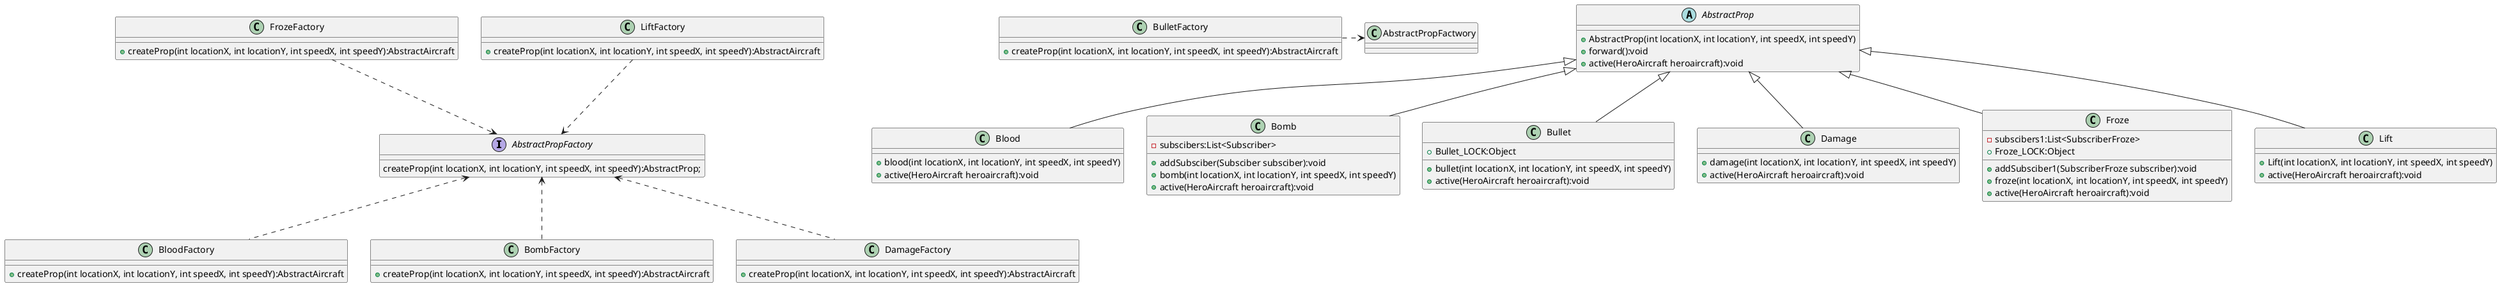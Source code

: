 @startuml
'https://plantuml.com/class-diagram


interface AbstractPropFactory
{
    createProp(int locationX, int locationY, int speedX, int speedY):AbstractProp;
}
abstract class AbstractProp
{
	+ AbstractProp(int locationX, int locationY, int speedX, int speedY)
    + forward():void
    + active(HeroAircraft heroaircraft):void
 }
class Blood {
    + blood(int locationX, int locationY, int speedX, int speedY)
    + active(HeroAircraft heroaircraft):void
}

class Bomb {
    - subscibers:List<Subscriber>
    + addSubsciber(Subsciber subsciber):void
    + bomb(int locationX, int locationY, int speedX, int speedY)
    + active(HeroAircraft heroaircraft):void
}
class Bullet {
    + Bullet_LOCK:Object
    + bullet(int locationX, int locationY, int speedX, int speedY)
    + active(HeroAircraft heroaircraft):void
}
class Damage{
    + damage(int locationX, int locationY, int speedX, int speedY)
    + active(HeroAircraft heroaircraft):void
}
class Froze{
    - subscibers1:List<SubscriberFroze>
    + Froze_LOCK:Object
    + addSubsciber1(SubscriberFroze subscriber):void
    + froze(int locationX, int locationY, int speedX, int speedY)
    + active(HeroAircraft heroaircraft):void
}
class Lift{
    + Lift(int locationX, int locationY, int speedX, int speedY)
    + active(HeroAircraft heroaircraft):void
    }

AbstractProp <|-- Blood
AbstractProp <|-- Bomb
AbstractProp <|-- Bullet
AbstractProp <|-- Damage
AbstractProp <|-- Froze
AbstractProp <|-- Lift
class BloodFactory
{
    + createProp(int locationX, int locationY, int speedX, int speedY):AbstractAircraft
}

class BombFactory
{
    + createProp(int locationX, int locationY, int speedX, int speedY):AbstractAircraft
}
class BulletFactory
{
    + createProp(int locationX, int locationY, int speedX, int speedY):AbstractAircraft
}
class FrozeFactory
{
    + createProp(int locationX, int locationY, int speedX, int speedY):AbstractAircraft
}
class DamageFactory
{
    + createProp(int locationX, int locationY, int speedX, int speedY):AbstractAircraft
}
class LiftFactory
{
    + createProp(int locationX, int locationY, int speedX, int speedY):AbstractAircraft
}

BulletFactory-right.>AbstractPropFactwory
BombFactory-up.>AbstractPropFactory
BloodFactory-up.>AbstractPropFactory
FrozeFactory-down.>AbstractPropFactory
DamageFactory-up.>AbstractPropFactory
LiftFactory-down.>AbstractPropFactory



@enduml